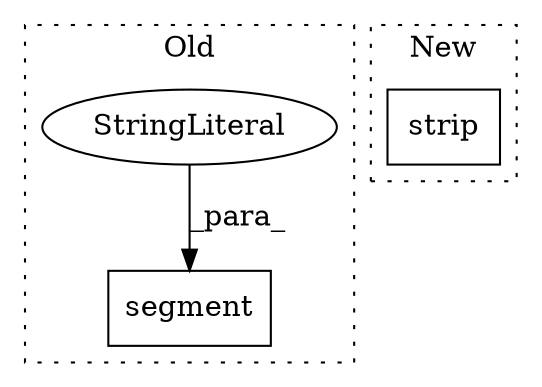 digraph G {
subgraph cluster0 {
1 [label="segment" a="32" s="3634,3660" l="8,1" shape="box"];
3 [label="StringLiteral" a="45" s="3654" l="6" shape="ellipse"];
label = "Old";
style="dotted";
}
subgraph cluster1 {
2 [label="strip" a="32" s="3390" l="7" shape="box"];
label = "New";
style="dotted";
}
3 -> 1 [label="_para_"];
}
